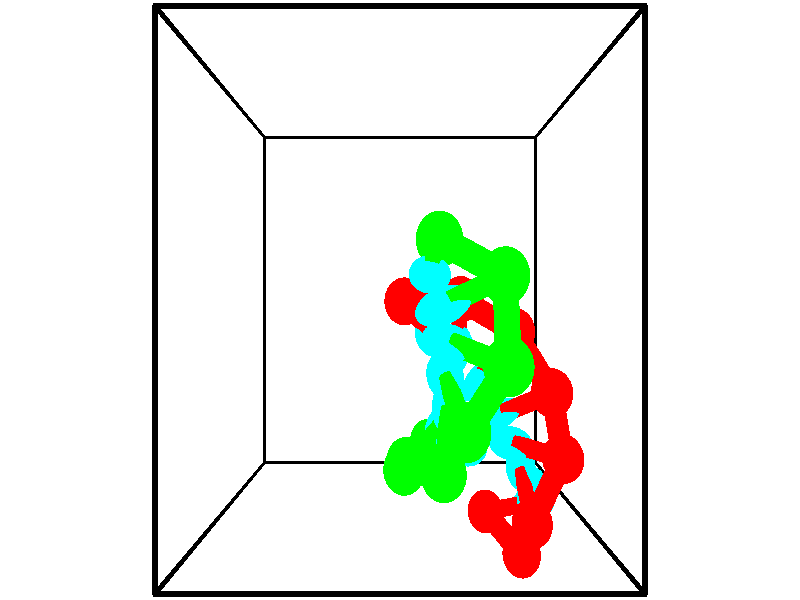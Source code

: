 // switches for output
#declare DRAW_BASES = 1; // possible values are 0, 1; only relevant for DNA ribbons
#declare DRAW_BASES_TYPE = 3; // possible values are 1, 2, 3; only relevant for DNA ribbons
#declare DRAW_FOG = 0; // set to 1 to enable fog

#include "colors.inc"

#include "transforms.inc"
background { rgb <1, 1, 1>}

#default {
   normal{
       ripples 0.25
       frequency 0.20
       turbulence 0.2
       lambda 5
   }
	finish {
		phong 0.1
		phong_size 40.
	}
}

// original window dimensions: 1024x640


// camera settings

camera {
	sky <-0, 1, 0>
	up <-0, 1, 0>
	right 1.6 * <1, 0, 0>
	location <2.5, 2.5, 11.1562>
	look_at <2.5, 2.5, 2.5>
	direction <0, 0, -8.6562>
	angle 67.0682
}


# declare cpy_camera_pos = <2.5, 2.5, 11.1562>;
# if (DRAW_FOG = 1)
fog {
	fog_type 2
	up vnormalize(cpy_camera_pos)
	color rgbt<1,1,1,0.3>
	distance 1e-5
	fog_alt 3e-3
	fog_offset 4
}
# end


// LIGHTS

# declare lum = 6;
global_settings {
	ambient_light rgb lum * <0.05, 0.05, 0.05>
	max_trace_level 15
}# declare cpy_direct_light_amount = 0.25;
light_source
{	1000 * <-1, -1, 1>,
	rgb lum * cpy_direct_light_amount
	parallel
}

light_source
{	1000 * <1, 1, -1>,
	rgb lum * cpy_direct_light_amount
	parallel
}

// strand 0

// nucleotide -1

// particle -1
sphere {
	<3.716143, -0.010082, 2.552032> 0.250000
	pigment { color rgbt <1,0,0,0> }
	no_shadow
}
cylinder {
	<4.111921, 0.046190, 2.538134>,  <4.349388, 0.079954, 2.529795>, 0.100000
	pigment { color rgbt <1,0,0,0> }
	no_shadow
}
cylinder {
	<4.111921, 0.046190, 2.538134>,  <3.716143, -0.010082, 2.552032>, 0.100000
	pigment { color rgbt <1,0,0,0> }
	no_shadow
}

// particle -1
sphere {
	<4.111921, 0.046190, 2.538134> 0.100000
	pigment { color rgbt <1,0,0,0> }
	no_shadow
}
sphere {
	0, 1
	scale<0.080000,0.200000,0.300000>
	matrix <-0.030143, 0.434350, 0.900239,
		0.141737, -0.889690, 0.434006,
		0.989445, 0.140680, -0.034746,
		4.408755, 0.088394, 2.527710>
	pigment { color rgbt <0,1,1,0> }
	no_shadow
}
cylinder {
	<4.111556, -0.309991, 3.153271>,  <3.716143, -0.010082, 2.552032>, 0.130000
	pigment { color rgbt <1,0,0,0> }
	no_shadow
}

// nucleotide -1

// particle -1
sphere {
	<4.111556, -0.309991, 3.153271> 0.250000
	pigment { color rgbt <1,0,0,0> }
	no_shadow
}
cylinder {
	<4.226939, 0.031751, 2.980356>,  <4.296169, 0.236795, 2.876607>, 0.100000
	pigment { color rgbt <1,0,0,0> }
	no_shadow
}
cylinder {
	<4.226939, 0.031751, 2.980356>,  <4.111556, -0.309991, 3.153271>, 0.100000
	pigment { color rgbt <1,0,0,0> }
	no_shadow
}

// particle -1
sphere {
	<4.226939, 0.031751, 2.980356> 0.100000
	pigment { color rgbt <1,0,0,0> }
	no_shadow
}
sphere {
	0, 1
	scale<0.080000,0.200000,0.300000>
	matrix <-0.342894, 0.513709, 0.786465,
		0.893988, -0.078634, 0.441137,
		0.288459, 0.854354, -0.432287,
		4.313477, 0.288057, 2.850670>
	pigment { color rgbt <0,1,1,0> }
	no_shadow
}
cylinder {
	<4.150095, 0.173644, 3.621891>,  <4.111556, -0.309991, 3.153271>, 0.130000
	pigment { color rgbt <1,0,0,0> }
	no_shadow
}

// nucleotide -1

// particle -1
sphere {
	<4.150095, 0.173644, 3.621891> 0.250000
	pigment { color rgbt <1,0,0,0> }
	no_shadow
}
cylinder {
	<4.125241, 0.444569, 3.328665>,  <4.110328, 0.607124, 3.152729>, 0.100000
	pigment { color rgbt <1,0,0,0> }
	no_shadow
}
cylinder {
	<4.125241, 0.444569, 3.328665>,  <4.150095, 0.173644, 3.621891>, 0.100000
	pigment { color rgbt <1,0,0,0> }
	no_shadow
}

// particle -1
sphere {
	<4.125241, 0.444569, 3.328665> 0.100000
	pigment { color rgbt <1,0,0,0> }
	no_shadow
}
sphere {
	0, 1
	scale<0.080000,0.200000,0.300000>
	matrix <-0.470177, 0.628016, 0.620104,
		0.880382, 0.383202, 0.279435,
		-0.062135, 0.677312, -0.733067,
		4.106600, 0.647762, 3.108745>
	pigment { color rgbt <0,1,1,0> }
	no_shadow
}
cylinder {
	<4.496986, 0.880047, 3.761820>,  <4.150095, 0.173644, 3.621891>, 0.130000
	pigment { color rgbt <1,0,0,0> }
	no_shadow
}

// nucleotide -1

// particle -1
sphere {
	<4.496986, 0.880047, 3.761820> 0.250000
	pigment { color rgbt <1,0,0,0> }
	no_shadow
}
cylinder {
	<4.167668, 0.928625, 3.540031>,  <3.970078, 0.957772, 3.406958>, 0.100000
	pigment { color rgbt <1,0,0,0> }
	no_shadow
}
cylinder {
	<4.167668, 0.928625, 3.540031>,  <4.496986, 0.880047, 3.761820>, 0.100000
	pigment { color rgbt <1,0,0,0> }
	no_shadow
}

// particle -1
sphere {
	<4.167668, 0.928625, 3.540031> 0.100000
	pigment { color rgbt <1,0,0,0> }
	no_shadow
}
sphere {
	0, 1
	scale<0.080000,0.200000,0.300000>
	matrix <-0.348962, 0.662137, 0.663174,
		0.447674, 0.739477, -0.502754,
		-0.823294, 0.121444, -0.554471,
		3.920680, 0.965058, 3.373690>
	pigment { color rgbt <0,1,1,0> }
	no_shadow
}
cylinder {
	<4.341684, 1.560047, 3.834875>,  <4.496986, 0.880047, 3.761820>, 0.130000
	pigment { color rgbt <1,0,0,0> }
	no_shadow
}

// nucleotide -1

// particle -1
sphere {
	<4.341684, 1.560047, 3.834875> 0.250000
	pigment { color rgbt <1,0,0,0> }
	no_shadow
}
cylinder {
	<3.996386, 1.411587, 3.698021>,  <3.789207, 1.322510, 3.615909>, 0.100000
	pigment { color rgbt <1,0,0,0> }
	no_shadow
}
cylinder {
	<3.996386, 1.411587, 3.698021>,  <4.341684, 1.560047, 3.834875>, 0.100000
	pigment { color rgbt <1,0,0,0> }
	no_shadow
}

// particle -1
sphere {
	<3.996386, 1.411587, 3.698021> 0.100000
	pigment { color rgbt <1,0,0,0> }
	no_shadow
}
sphere {
	0, 1
	scale<0.080000,0.200000,0.300000>
	matrix <-0.498065, 0.736496, 0.457716,
		0.082098, 0.565526, -0.820634,
		-0.863244, -0.371152, -0.342134,
		3.737413, 1.300241, 3.595381>
	pigment { color rgbt <0,1,1,0> }
	no_shadow
}
cylinder {
	<3.956812, 2.166341, 3.503451>,  <4.341684, 1.560047, 3.834875>, 0.130000
	pigment { color rgbt <1,0,0,0> }
	no_shadow
}

// nucleotide -1

// particle -1
sphere {
	<3.956812, 2.166341, 3.503451> 0.250000
	pigment { color rgbt <1,0,0,0> }
	no_shadow
}
cylinder {
	<3.687924, 1.893210, 3.617903>,  <3.526592, 1.729332, 3.686574>, 0.100000
	pigment { color rgbt <1,0,0,0> }
	no_shadow
}
cylinder {
	<3.687924, 1.893210, 3.617903>,  <3.956812, 2.166341, 3.503451>, 0.100000
	pigment { color rgbt <1,0,0,0> }
	no_shadow
}

// particle -1
sphere {
	<3.687924, 1.893210, 3.617903> 0.100000
	pigment { color rgbt <1,0,0,0> }
	no_shadow
}
sphere {
	0, 1
	scale<0.080000,0.200000,0.300000>
	matrix <-0.501681, 0.704337, 0.502220,
		-0.544461, 0.194056, -0.816030,
		-0.672219, -0.682826, 0.286130,
		3.486259, 1.688363, 3.703742>
	pigment { color rgbt <0,1,1,0> }
	no_shadow
}
cylinder {
	<3.273261, 2.505501, 3.442189>,  <3.956812, 2.166341, 3.503451>, 0.130000
	pigment { color rgbt <1,0,0,0> }
	no_shadow
}

// nucleotide -1

// particle -1
sphere {
	<3.273261, 2.505501, 3.442189> 0.250000
	pigment { color rgbt <1,0,0,0> }
	no_shadow
}
cylinder {
	<3.222872, 2.213996, 3.711420>,  <3.192638, 2.039093, 3.872959>, 0.100000
	pigment { color rgbt <1,0,0,0> }
	no_shadow
}
cylinder {
	<3.222872, 2.213996, 3.711420>,  <3.273261, 2.505501, 3.442189>, 0.100000
	pigment { color rgbt <1,0,0,0> }
	no_shadow
}

// particle -1
sphere {
	<3.222872, 2.213996, 3.711420> 0.100000
	pigment { color rgbt <1,0,0,0> }
	no_shadow
}
sphere {
	0, 1
	scale<0.080000,0.200000,0.300000>
	matrix <-0.610108, 0.591912, 0.526695,
		-0.782240, -0.344301, -0.519189,
		-0.125972, -0.728764, 0.673079,
		3.185080, 1.995367, 3.913344>
	pigment { color rgbt <0,1,1,0> }
	no_shadow
}
cylinder {
	<2.554279, 2.485784, 3.593925>,  <3.273261, 2.505501, 3.442189>, 0.130000
	pigment { color rgbt <1,0,0,0> }
	no_shadow
}

// nucleotide -1

// particle -1
sphere {
	<2.554279, 2.485784, 3.593925> 0.250000
	pigment { color rgbt <1,0,0,0> }
	no_shadow
}
cylinder {
	<2.741311, 2.300835, 3.895277>,  <2.853530, 2.189865, 4.076088>, 0.100000
	pigment { color rgbt <1,0,0,0> }
	no_shadow
}
cylinder {
	<2.741311, 2.300835, 3.895277>,  <2.554279, 2.485784, 3.593925>, 0.100000
	pigment { color rgbt <1,0,0,0> }
	no_shadow
}

// particle -1
sphere {
	<2.741311, 2.300835, 3.895277> 0.100000
	pigment { color rgbt <1,0,0,0> }
	no_shadow
}
sphere {
	0, 1
	scale<0.080000,0.200000,0.300000>
	matrix <-0.535272, 0.530154, 0.657587,
		-0.703457, -0.710738, 0.000394,
		0.467581, -0.462373, 0.753379,
		2.881585, 2.162123, 4.121291>
	pigment { color rgbt <0,1,1,0> }
	no_shadow
}
// strand 1

// nucleotide -1

// particle -1
sphere {
	<2.916458, 3.035106, 4.778945> 0.250000
	pigment { color rgbt <0,1,0,0> }
	no_shadow
}
cylinder {
	<2.842434, 2.848639, 5.124994>,  <2.798019, 2.736758, 5.332624>, 0.100000
	pigment { color rgbt <0,1,0,0> }
	no_shadow
}
cylinder {
	<2.842434, 2.848639, 5.124994>,  <2.916458, 3.035106, 4.778945>, 0.100000
	pigment { color rgbt <0,1,0,0> }
	no_shadow
}

// particle -1
sphere {
	<2.842434, 2.848639, 5.124994> 0.100000
	pigment { color rgbt <0,1,0,0> }
	no_shadow
}
sphere {
	0, 1
	scale<0.080000,0.200000,0.300000>
	matrix <-0.102562, -0.866360, -0.488775,
		0.977360, -0.179182, 0.112518,
		-0.185061, -0.466169, 0.865123,
		2.786916, 2.708788, 5.384531>
	pigment { color rgbt <0,1,1,0> }
	no_shadow
}
cylinder {
	<3.576185, 2.707026, 4.986092>,  <2.916458, 3.035106, 4.778945>, 0.130000
	pigment { color rgbt <0,1,0,0> }
	no_shadow
}

// nucleotide -1

// particle -1
sphere {
	<3.576185, 2.707026, 4.986092> 0.250000
	pigment { color rgbt <0,1,0,0> }
	no_shadow
}
cylinder {
	<3.209808, 2.562529, 5.056007>,  <2.989982, 2.475830, 5.097957>, 0.100000
	pigment { color rgbt <0,1,0,0> }
	no_shadow
}
cylinder {
	<3.209808, 2.562529, 5.056007>,  <3.576185, 2.707026, 4.986092>, 0.100000
	pigment { color rgbt <0,1,0,0> }
	no_shadow
}

// particle -1
sphere {
	<3.209808, 2.562529, 5.056007> 0.100000
	pigment { color rgbt <0,1,0,0> }
	no_shadow
}
sphere {
	0, 1
	scale<0.080000,0.200000,0.300000>
	matrix <0.128647, -0.676869, -0.724775,
		0.380130, -0.641366, 0.666446,
		-0.915943, -0.361245, 0.174788,
		2.935025, 2.454155, 5.108444>
	pigment { color rgbt <0,1,1,0> }
	no_shadow
}
cylinder {
	<3.573224, 1.951156, 5.192940>,  <3.576185, 2.707026, 4.986092>, 0.130000
	pigment { color rgbt <0,1,0,0> }
	no_shadow
}

// nucleotide -1

// particle -1
sphere {
	<3.573224, 1.951156, 5.192940> 0.250000
	pigment { color rgbt <0,1,0,0> }
	no_shadow
}
cylinder {
	<3.243668, 2.057167, 4.992555>,  <3.045934, 2.120774, 4.872324>, 0.100000
	pigment { color rgbt <0,1,0,0> }
	no_shadow
}
cylinder {
	<3.243668, 2.057167, 4.992555>,  <3.573224, 1.951156, 5.192940>, 0.100000
	pigment { color rgbt <0,1,0,0> }
	no_shadow
}

// particle -1
sphere {
	<3.243668, 2.057167, 4.992555> 0.100000
	pigment { color rgbt <0,1,0,0> }
	no_shadow
}
sphere {
	0, 1
	scale<0.080000,0.200000,0.300000>
	matrix <0.158185, -0.741264, -0.652308,
		-0.544224, -0.616676, 0.568798,
		-0.823892, 0.265026, -0.500962,
		2.996500, 2.136675, 4.842266>
	pigment { color rgbt <0,1,1,0> }
	no_shadow
}
cylinder {
	<3.161356, 1.397544, 5.122135>,  <3.573224, 1.951156, 5.192940>, 0.130000
	pigment { color rgbt <0,1,0,0> }
	no_shadow
}

// nucleotide -1

// particle -1
sphere {
	<3.161356, 1.397544, 5.122135> 0.250000
	pigment { color rgbt <0,1,0,0> }
	no_shadow
}
cylinder {
	<3.062035, 1.639241, 4.819285>,  <3.002442, 1.784260, 4.637576>, 0.100000
	pigment { color rgbt <0,1,0,0> }
	no_shadow
}
cylinder {
	<3.062035, 1.639241, 4.819285>,  <3.161356, 1.397544, 5.122135>, 0.100000
	pigment { color rgbt <0,1,0,0> }
	no_shadow
}

// particle -1
sphere {
	<3.062035, 1.639241, 4.819285> 0.100000
	pigment { color rgbt <0,1,0,0> }
	no_shadow
}
sphere {
	0, 1
	scale<0.080000,0.200000,0.300000>
	matrix <0.336670, -0.679044, -0.652344,
		-0.908294, -0.416880, -0.034821,
		-0.248304, 0.604243, -0.757123,
		2.987543, 1.820514, 4.592149>
	pigment { color rgbt <0,1,1,0> }
	no_shadow
}
cylinder {
	<2.972195, 0.924584, 4.615565>,  <3.161356, 1.397544, 5.122135>, 0.130000
	pigment { color rgbt <0,1,0,0> }
	no_shadow
}

// nucleotide -1

// particle -1
sphere {
	<2.972195, 0.924584, 4.615565> 0.250000
	pigment { color rgbt <0,1,0,0> }
	no_shadow
}
cylinder {
	<3.022350, 1.260229, 4.403842>,  <3.052444, 1.461616, 4.276808>, 0.100000
	pigment { color rgbt <0,1,0,0> }
	no_shadow
}
cylinder {
	<3.022350, 1.260229, 4.403842>,  <2.972195, 0.924584, 4.615565>, 0.100000
	pigment { color rgbt <0,1,0,0> }
	no_shadow
}

// particle -1
sphere {
	<3.022350, 1.260229, 4.403842> 0.100000
	pigment { color rgbt <0,1,0,0> }
	no_shadow
}
sphere {
	0, 1
	scale<0.080000,0.200000,0.300000>
	matrix <0.324335, -0.538875, -0.777445,
		-0.937595, -0.074190, -0.339723,
		0.125390, 0.839112, -0.529309,
		3.059967, 1.511963, 4.245049>
	pigment { color rgbt <0,1,1,0> }
	no_shadow
}
cylinder {
	<2.550729, 0.818615, 3.976791>,  <2.972195, 0.924584, 4.615565>, 0.130000
	pigment { color rgbt <0,1,0,0> }
	no_shadow
}

// nucleotide -1

// particle -1
sphere {
	<2.550729, 0.818615, 3.976791> 0.250000
	pigment { color rgbt <0,1,0,0> }
	no_shadow
}
cylinder {
	<2.835648, 1.084582, 3.886886>,  <3.006598, 1.244163, 3.832943>, 0.100000
	pigment { color rgbt <0,1,0,0> }
	no_shadow
}
cylinder {
	<2.835648, 1.084582, 3.886886>,  <2.550729, 0.818615, 3.976791>, 0.100000
	pigment { color rgbt <0,1,0,0> }
	no_shadow
}

// particle -1
sphere {
	<2.835648, 1.084582, 3.886886> 0.100000
	pigment { color rgbt <0,1,0,0> }
	no_shadow
}
sphere {
	0, 1
	scale<0.080000,0.200000,0.300000>
	matrix <0.311567, -0.586489, -0.747634,
		-0.628936, 0.462508, -0.624920,
		0.712296, 0.664919, -0.224763,
		3.049336, 1.284058, 3.819457>
	pigment { color rgbt <0,1,1,0> }
	no_shadow
}
cylinder {
	<2.574310, 0.762837, 3.314982>,  <2.550729, 0.818615, 3.976791>, 0.130000
	pigment { color rgbt <0,1,0,0> }
	no_shadow
}

// nucleotide -1

// particle -1
sphere {
	<2.574310, 0.762837, 3.314982> 0.250000
	pigment { color rgbt <0,1,0,0> }
	no_shadow
}
cylinder {
	<2.926456, 0.935231, 3.394186>,  <3.137744, 1.038668, 3.441708>, 0.100000
	pigment { color rgbt <0,1,0,0> }
	no_shadow
}
cylinder {
	<2.926456, 0.935231, 3.394186>,  <2.574310, 0.762837, 3.314982>, 0.100000
	pigment { color rgbt <0,1,0,0> }
	no_shadow
}

// particle -1
sphere {
	<2.926456, 0.935231, 3.394186> 0.100000
	pigment { color rgbt <0,1,0,0> }
	no_shadow
}
sphere {
	0, 1
	scale<0.080000,0.200000,0.300000>
	matrix <0.432915, -0.559633, -0.706680,
		-0.193757, 0.707857, -0.679262,
		0.880365, 0.430986, 0.198009,
		3.190566, 1.064527, 3.453589>
	pigment { color rgbt <0,1,1,0> }
	no_shadow
}
cylinder {
	<2.893311, 0.846148, 2.627790>,  <2.574310, 0.762837, 3.314982>, 0.130000
	pigment { color rgbt <0,1,0,0> }
	no_shadow
}

// nucleotide -1

// particle -1
sphere {
	<2.893311, 0.846148, 2.627790> 0.250000
	pigment { color rgbt <0,1,0,0> }
	no_shadow
}
cylinder {
	<3.184551, 0.845894, 2.901978>,  <3.359295, 0.845742, 3.066490>, 0.100000
	pigment { color rgbt <0,1,0,0> }
	no_shadow
}
cylinder {
	<3.184551, 0.845894, 2.901978>,  <2.893311, 0.846148, 2.627790>, 0.100000
	pigment { color rgbt <0,1,0,0> }
	no_shadow
}

// particle -1
sphere {
	<3.184551, 0.845894, 2.901978> 0.100000
	pigment { color rgbt <0,1,0,0> }
	no_shadow
}
sphere {
	0, 1
	scale<0.080000,0.200000,0.300000>
	matrix <0.585463, -0.519526, -0.622355,
		0.356514, 0.854455, -0.377896,
		0.728101, -0.000634, 0.685470,
		3.402982, 0.845703, 3.107618>
	pigment { color rgbt <0,1,1,0> }
	no_shadow
}
// box output
cylinder {
	<0.000000, 0.000000, 0.000000>,  <5.000000, 0.000000, 0.000000>, 0.025000
	pigment { color rgbt <0,0,0,0> }
	no_shadow
}
cylinder {
	<0.000000, 0.000000, 0.000000>,  <0.000000, 5.000000, 0.000000>, 0.025000
	pigment { color rgbt <0,0,0,0> }
	no_shadow
}
cylinder {
	<0.000000, 0.000000, 0.000000>,  <0.000000, 0.000000, 5.000000>, 0.025000
	pigment { color rgbt <0,0,0,0> }
	no_shadow
}
cylinder {
	<5.000000, 5.000000, 5.000000>,  <0.000000, 5.000000, 5.000000>, 0.025000
	pigment { color rgbt <0,0,0,0> }
	no_shadow
}
cylinder {
	<5.000000, 5.000000, 5.000000>,  <5.000000, 0.000000, 5.000000>, 0.025000
	pigment { color rgbt <0,0,0,0> }
	no_shadow
}
cylinder {
	<5.000000, 5.000000, 5.000000>,  <5.000000, 5.000000, 0.000000>, 0.025000
	pigment { color rgbt <0,0,0,0> }
	no_shadow
}
cylinder {
	<0.000000, 0.000000, 5.000000>,  <0.000000, 5.000000, 5.000000>, 0.025000
	pigment { color rgbt <0,0,0,0> }
	no_shadow
}
cylinder {
	<0.000000, 0.000000, 5.000000>,  <5.000000, 0.000000, 5.000000>, 0.025000
	pigment { color rgbt <0,0,0,0> }
	no_shadow
}
cylinder {
	<5.000000, 5.000000, 0.000000>,  <0.000000, 5.000000, 0.000000>, 0.025000
	pigment { color rgbt <0,0,0,0> }
	no_shadow
}
cylinder {
	<5.000000, 5.000000, 0.000000>,  <5.000000, 0.000000, 0.000000>, 0.025000
	pigment { color rgbt <0,0,0,0> }
	no_shadow
}
cylinder {
	<5.000000, 0.000000, 5.000000>,  <5.000000, 0.000000, 0.000000>, 0.025000
	pigment { color rgbt <0,0,0,0> }
	no_shadow
}
cylinder {
	<0.000000, 5.000000, 0.000000>,  <0.000000, 5.000000, 5.000000>, 0.025000
	pigment { color rgbt <0,0,0,0> }
	no_shadow
}
// end of box output
